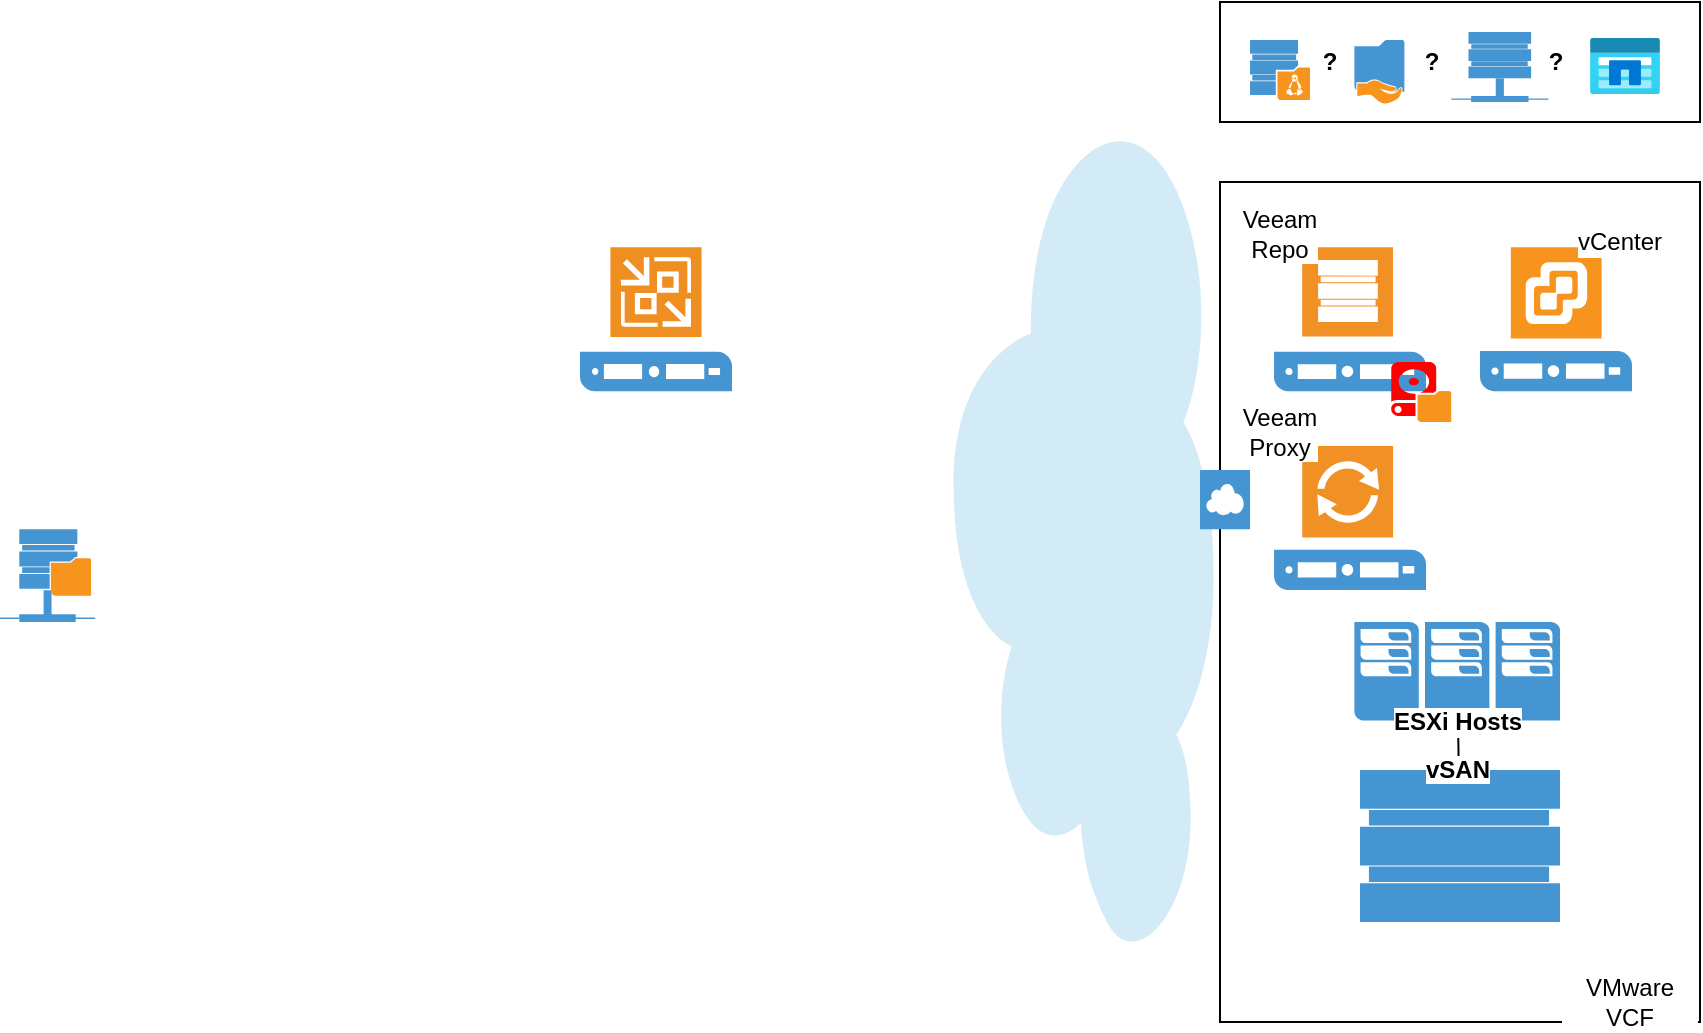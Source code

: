 <mxfile version="14.0.3" type="github">
  <diagram id="JnUOpCwKltPgE0m3QCvf" name="Page-1">
    <mxGraphModel dx="843" dy="643" grid="1" gridSize="10" guides="1" tooltips="1" connect="1" arrows="1" fold="1" page="1" pageScale="1" pageWidth="1169" pageHeight="827" math="0" shadow="0">
      <root>
        <mxCell id="0" />
        <mxCell id="1" parent="0" />
        <mxCell id="ag414TaRElATsdjeowkR-10" value="" style="rounded=0;whiteSpace=wrap;html=1;" vertex="1" parent="1">
          <mxGeometry x="640" y="120" width="240" height="420" as="geometry" />
        </mxCell>
        <mxCell id="ag414TaRElATsdjeowkR-4" value="" style="shadow=0;dashed=0;html=1;strokeColor=none;fillColor=#4495D1;labelPosition=center;verticalLabelPosition=bottom;verticalAlign=top;align=center;outlineConnect=0;shape=mxgraph.veeam.2d.datastore;" vertex="1" parent="1">
          <mxGeometry x="710" y="414" width="100" height="76" as="geometry" />
        </mxCell>
        <mxCell id="ag414TaRElATsdjeowkR-8" value="" style="pointerEvents=1;shadow=0;dashed=0;html=1;strokeColor=none;fillColor=#4495D1;labelPosition=center;verticalLabelPosition=bottom;verticalAlign=top;align=center;outlineConnect=0;shape=mxgraph.veeam.cluster;" vertex="1" parent="1">
          <mxGeometry x="707.2" y="340" width="102.8" height="49.2" as="geometry" />
        </mxCell>
        <mxCell id="ag414TaRElATsdjeowkR-9" value="" style="endArrow=none;html=1;" edge="1" parent="1" source="ag414TaRElATsdjeowkR-4" target="ag414TaRElATsdjeowkR-8">
          <mxGeometry width="50" height="50" relative="1" as="geometry">
            <mxPoint x="406" y="360" as="sourcePoint" />
            <mxPoint x="456" y="310" as="targetPoint" />
            <Array as="points" />
          </mxGeometry>
        </mxCell>
        <mxCell id="ag414TaRElATsdjeowkR-11" value="ESXi Hosts" style="text;html=1;strokeColor=none;fillColor=none;align=center;verticalAlign=middle;whiteSpace=wrap;rounded=0;fontStyle=1;labelBackgroundColor=#ffffff;" vertex="1" parent="1">
          <mxGeometry x="718.6" y="380.0" width="80" height="20" as="geometry" />
        </mxCell>
        <mxCell id="ag414TaRElATsdjeowkR-14" value="" style="shadow=0;dashed=0;html=1;strokeColor=none;fillColor=#4495D1;labelPosition=center;verticalLabelPosition=bottom;verticalAlign=top;align=center;outlineConnect=0;shape=mxgraph.veeam.2d.veeam_backup_and_replication_server;" vertex="1" parent="1">
          <mxGeometry x="320" y="152.6" width="76" height="72" as="geometry" />
        </mxCell>
        <mxCell id="ag414TaRElATsdjeowkR-15" value="" style="shadow=0;dashed=0;html=1;strokeColor=none;fillColor=#4495D1;labelPosition=center;verticalLabelPosition=bottom;verticalAlign=top;align=center;outlineConnect=0;shape=mxgraph.veeam.proxy_server;" vertex="1" parent="1">
          <mxGeometry x="667" y="252" width="76" height="72" as="geometry" />
        </mxCell>
        <mxCell id="ag414TaRElATsdjeowkR-16" value="" style="shadow=0;dashed=0;html=1;strokeColor=none;fillColor=#4495D1;labelPosition=center;verticalLabelPosition=bottom;verticalAlign=top;align=center;outlineConnect=0;shape=mxgraph.veeam.repository_server;" vertex="1" parent="1">
          <mxGeometry x="667" y="152.6" width="76" height="72" as="geometry" />
        </mxCell>
        <mxCell id="ag414TaRElATsdjeowkR-17" value="" style="shadow=0;dashed=0;html=1;strokeColor=none;fillColor=#4495D1;labelPosition=center;verticalLabelPosition=bottom;verticalAlign=top;align=center;outlineConnect=0;shape=mxgraph.veeam.vsphere_server;" vertex="1" parent="1">
          <mxGeometry x="770" y="152.6" width="76" height="72" as="geometry" />
        </mxCell>
        <mxCell id="ag414TaRElATsdjeowkR-19" value="" style="shadow=0;dashed=0;html=1;strokeColor=none;fillColor=#4495D1;labelPosition=center;verticalLabelPosition=bottom;verticalAlign=top;align=center;outlineConnect=0;shape=mxgraph.veeam.2d.cloud;rotation=-90;" vertex="1" parent="1">
          <mxGeometry x="370" y="235" width="403.6" height="130" as="geometry" />
        </mxCell>
        <mxCell id="ag414TaRElATsdjeowkR-22" value="&lt;span style=&quot;background-color: rgb(255 , 255 , 255)&quot;&gt;&lt;b&gt;vSAN&lt;/b&gt;&lt;/span&gt;" style="text;html=1;strokeColor=none;fillColor=none;align=center;verticalAlign=middle;whiteSpace=wrap;rounded=0;" vertex="1" parent="1">
          <mxGeometry x="738.6" y="404" width="40" height="20" as="geometry" />
        </mxCell>
        <mxCell id="ag414TaRElATsdjeowkR-23" value="VMware VCF" style="text;html=1;strokeColor=none;fillColor=none;align=center;verticalAlign=middle;whiteSpace=wrap;rounded=0;labelBackgroundColor=#ffffff;" vertex="1" parent="1">
          <mxGeometry x="810" y="520" width="70" height="20" as="geometry" />
        </mxCell>
        <mxCell id="ag414TaRElATsdjeowkR-24" value="vCenter" style="text;html=1;strokeColor=none;fillColor=none;align=center;verticalAlign=middle;whiteSpace=wrap;rounded=0;labelBackgroundColor=#ffffff;" vertex="1" parent="1">
          <mxGeometry x="820" y="140" width="40" height="20" as="geometry" />
        </mxCell>
        <mxCell id="ag414TaRElATsdjeowkR-25" value="Veeam Proxy" style="text;html=1;strokeColor=none;fillColor=none;align=center;verticalAlign=middle;whiteSpace=wrap;rounded=0;labelBackgroundColor=#ffffff;" vertex="1" parent="1">
          <mxGeometry x="650" y="235" width="40" height="20" as="geometry" />
        </mxCell>
        <mxCell id="ag414TaRElATsdjeowkR-26" value="Veeam Repo" style="text;html=1;strokeColor=none;fillColor=none;align=center;verticalAlign=middle;whiteSpace=wrap;rounded=0;labelBackgroundColor=#ffffff;" vertex="1" parent="1">
          <mxGeometry x="650" y="135.6" width="40" height="20" as="geometry" />
        </mxCell>
        <mxCell id="ag414TaRElATsdjeowkR-29" value="" style="rounded=0;whiteSpace=wrap;html=1;labelBackgroundColor=#ffffff;" vertex="1" parent="1">
          <mxGeometry x="640" y="30" width="240" height="60" as="geometry" />
        </mxCell>
        <mxCell id="ag414TaRElATsdjeowkR-30" value="" style="shadow=0;dashed=0;html=1;strokeColor=none;fillColor=#4495D1;labelPosition=center;verticalLabelPosition=bottom;verticalAlign=top;align=center;outlineConnect=0;shape=mxgraph.veeam.shared_folder;labelBackgroundColor=#ffffff;" vertex="1" parent="1">
          <mxGeometry x="707.2" y="49" width="25" height="32" as="geometry" />
        </mxCell>
        <mxCell id="ag414TaRElATsdjeowkR-33" value="" style="shadow=0;dashed=0;html=1;strokeColor=none;fillColor=#4495D1;labelPosition=center;verticalLabelPosition=bottom;verticalAlign=top;align=center;outlineConnect=0;shape=mxgraph.veeam.linux_repository;labelBackgroundColor=#ffffff;" vertex="1" parent="1">
          <mxGeometry x="655" y="49" width="30" height="30" as="geometry" />
        </mxCell>
        <mxCell id="ag414TaRElATsdjeowkR-34" value="&lt;b&gt;?&lt;/b&gt;" style="text;html=1;strokeColor=none;fillColor=none;align=center;verticalAlign=middle;whiteSpace=wrap;rounded=0;labelBackgroundColor=#ffffff;" vertex="1" parent="1">
          <mxGeometry x="685" y="50" width="20" height="20" as="geometry" />
        </mxCell>
        <mxCell id="ag414TaRElATsdjeowkR-35" value="" style="shadow=0;dashed=0;html=1;strokeColor=none;fillColor=#4495D1;labelPosition=center;verticalLabelPosition=bottom;verticalAlign=top;align=center;outlineConnect=0;shape=mxgraph.veeam.2d.remote_storage;labelBackgroundColor=#ffffff;" vertex="1" parent="1">
          <mxGeometry x="755.6" y="45" width="48.6" height="35" as="geometry" />
        </mxCell>
        <mxCell id="ag414TaRElATsdjeowkR-36" value="&lt;b&gt;?&lt;/b&gt;" style="text;html=1;strokeColor=none;fillColor=none;align=center;verticalAlign=middle;whiteSpace=wrap;rounded=0;labelBackgroundColor=#ffffff;" vertex="1" parent="1">
          <mxGeometry x="735.6" y="50" width="20" height="20" as="geometry" />
        </mxCell>
        <mxCell id="ag414TaRElATsdjeowkR-37" value="" style="shadow=0;dashed=0;html=1;strokeColor=none;fillColor=#4495D1;labelPosition=center;verticalLabelPosition=bottom;verticalAlign=top;align=center;outlineConnect=0;shape=mxgraph.veeam.remote_repository;labelBackgroundColor=#ffffff;" vertex="1" parent="1">
          <mxGeometry x="30" y="293.6" width="47.6" height="46.4" as="geometry" />
        </mxCell>
        <mxCell id="ag414TaRElATsdjeowkR-40" value="" style="pointerEvents=1;shadow=0;dashed=0;html=1;strokeColor=none;fillColor=#4495D1;labelPosition=center;verticalLabelPosition=bottom;verticalAlign=top;align=center;outlineConnect=0;shape=mxgraph.veeam.2d.wan_accelerator;labelBackgroundColor=#ffffff;" vertex="1" parent="1">
          <mxGeometry x="630" y="264" width="25" height="29.6" as="geometry" />
        </mxCell>
        <mxCell id="ag414TaRElATsdjeowkR-41" value="" style="aspect=fixed;html=1;points=[];align=center;image;fontSize=12;image=img/lib/azure2/storage/Azure_NetApp_Files.svg;labelBackgroundColor=#ffffff;" vertex="1" parent="1">
          <mxGeometry x="825" y="48" width="35" height="28" as="geometry" />
        </mxCell>
        <mxCell id="ag414TaRElATsdjeowkR-42" value="&lt;b&gt;?&lt;/b&gt;" style="text;html=1;strokeColor=none;fillColor=none;align=center;verticalAlign=middle;whiteSpace=wrap;rounded=0;labelBackgroundColor=#ffffff;" vertex="1" parent="1">
          <mxGeometry x="798" y="50" width="20" height="20" as="geometry" />
        </mxCell>
        <mxCell id="ag414TaRElATsdjeowkR-43" value="" style="shadow=0;dashed=0;html=1;strokeColor=none;labelPosition=center;verticalLabelPosition=bottom;verticalAlign=top;align=center;outlineConnect=0;shape=mxgraph.veeam.local_disk;labelBackgroundColor=#ffffff;labelBorderColor=none;fillColor=#FF0000;" vertex="1" parent="1">
          <mxGeometry x="725.6" y="210" width="30" height="30" as="geometry" />
        </mxCell>
      </root>
    </mxGraphModel>
  </diagram>
</mxfile>
